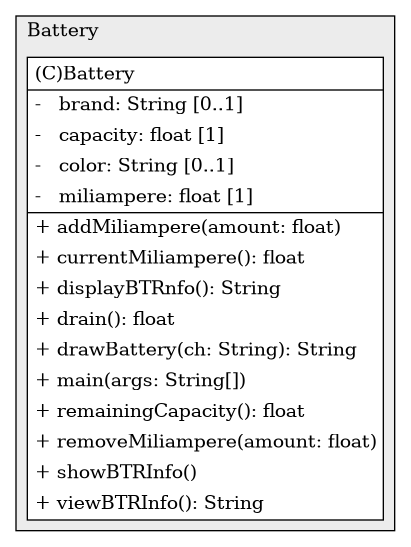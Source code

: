 @startuml

/' diagram meta data start
config=StructureConfiguration;
{
  "projectClassification": {
    "searchMode": "OpenProject", // OpenProject, AllProjects
    "includedProjects": "",
    "pathEndKeywords": "*.impl",
    "isClientPath": "",
    "isClientName": "",
    "isTestPath": "",
    "isTestName": "",
    "isMappingPath": "",
    "isMappingName": "",
    "isDataAccessPath": "",
    "isDataAccessName": "",
    "isDataStructurePath": "",
    "isDataStructureName": "",
    "isInterfaceStructuresPath": "",
    "isInterfaceStructuresName": "",
    "isEntryPointPath": "",
    "isEntryPointName": "",
    "treatFinalFieldsAsMandatory": false
  },
  "graphRestriction": {
    "classPackageExcludeFilter": "",
    "classPackageIncludeFilter": "",
    "classNameExcludeFilter": "",
    "classNameIncludeFilter": "",
    "methodNameExcludeFilter": "",
    "methodNameIncludeFilter": "",
    "removeByInheritance": "", // inheritance/annotation based filtering is done in a second step
    "removeByAnnotation": "",
    "removeByClassPackage": "", // cleanup the graph after inheritance/annotation based filtering is done
    "removeByClassName": "",
    "cutMappings": false,
    "cutEnum": true,
    "cutTests": true,
    "cutClient": true,
    "cutDataAccess": false,
    "cutInterfaceStructures": false,
    "cutDataStructures": false,
    "cutGetterAndSetter": true,
    "cutConstructors": true
  },
  "graphTraversal": {
    "forwardDepth": 6,
    "backwardDepth": 6,
    "classPackageExcludeFilter": "",
    "classPackageIncludeFilter": "",
    "classNameExcludeFilter": "",
    "classNameIncludeFilter": "",
    "methodNameExcludeFilter": "",
    "methodNameIncludeFilter": "",
    "hideMappings": false,
    "hideDataStructures": false,
    "hidePrivateMethods": true,
    "hideInterfaceCalls": true, // indirection: implementation -> interface (is hidden) -> implementation
    "onlyShowApplicationEntryPoints": false, // root node is included
    "useMethodCallsForStructureDiagram": "ForwardOnly" // ForwardOnly, BothDirections, No
  },
  "details": {
    "aggregation": "GroupByClass", // ByClass, GroupByClass, None
    "showClassGenericTypes": true,
    "showMethods": true,
    "showMethodParameterNames": true,
    "showMethodParameterTypes": true,
    "showMethodReturnType": true,
    "showPackageLevels": 2,
    "showDetailedClassStructure": true
  },
  "rootClass": "Battery",
  "extensionCallbackMethod": "" // qualified.class.name#methodName - signature: public static String method(String)
}
diagram meta data end '/



digraph g {
    rankdir="TB"
    splines=polyline
    

'nodes 
subgraph cluster_1333413357 { 
   	label=Battery
	labeljust=l
	fillcolor="#ececec"
	style=filled
   
   Battery1333413357[
	label=<<TABLE BORDER="1" CELLBORDER="0" CELLPADDING="4" CELLSPACING="0">
<TR><TD ALIGN="LEFT" >(C)Battery</TD></TR>
<HR/>
<TR><TD ALIGN="LEFT" >-   brand: String [0..1]</TD></TR>
<TR><TD ALIGN="LEFT" >-   capacity: float [1]</TD></TR>
<TR><TD ALIGN="LEFT" >-   color: String [0..1]</TD></TR>
<TR><TD ALIGN="LEFT" >-   miliampere: float [1]</TD></TR>
<HR/>
<TR><TD ALIGN="LEFT" >+ addMiliampere(amount: float)</TD></TR>
<TR><TD ALIGN="LEFT" >+ currentMiliampere(): float</TD></TR>
<TR><TD ALIGN="LEFT" >+ displayBTRnfo(): String</TD></TR>
<TR><TD ALIGN="LEFT" >+ drain(): float</TD></TR>
<TR><TD ALIGN="LEFT" >+ drawBattery(ch: String): String</TD></TR>
<TR><TD ALIGN="LEFT" >+ main(args: String[])</TD></TR>
<TR><TD ALIGN="LEFT" >+ remainingCapacity(): float</TD></TR>
<TR><TD ALIGN="LEFT" >+ removeMiliampere(amount: float)</TD></TR>
<TR><TD ALIGN="LEFT" >+ showBTRInfo()</TD></TR>
<TR><TD ALIGN="LEFT" >+ viewBTRInfo(): String</TD></TR>
</TABLE>>
	style=filled
	margin=0
	shape=plaintext
	fillcolor="#FFFFFF"
];
} 

'edges    

    
}
@enduml